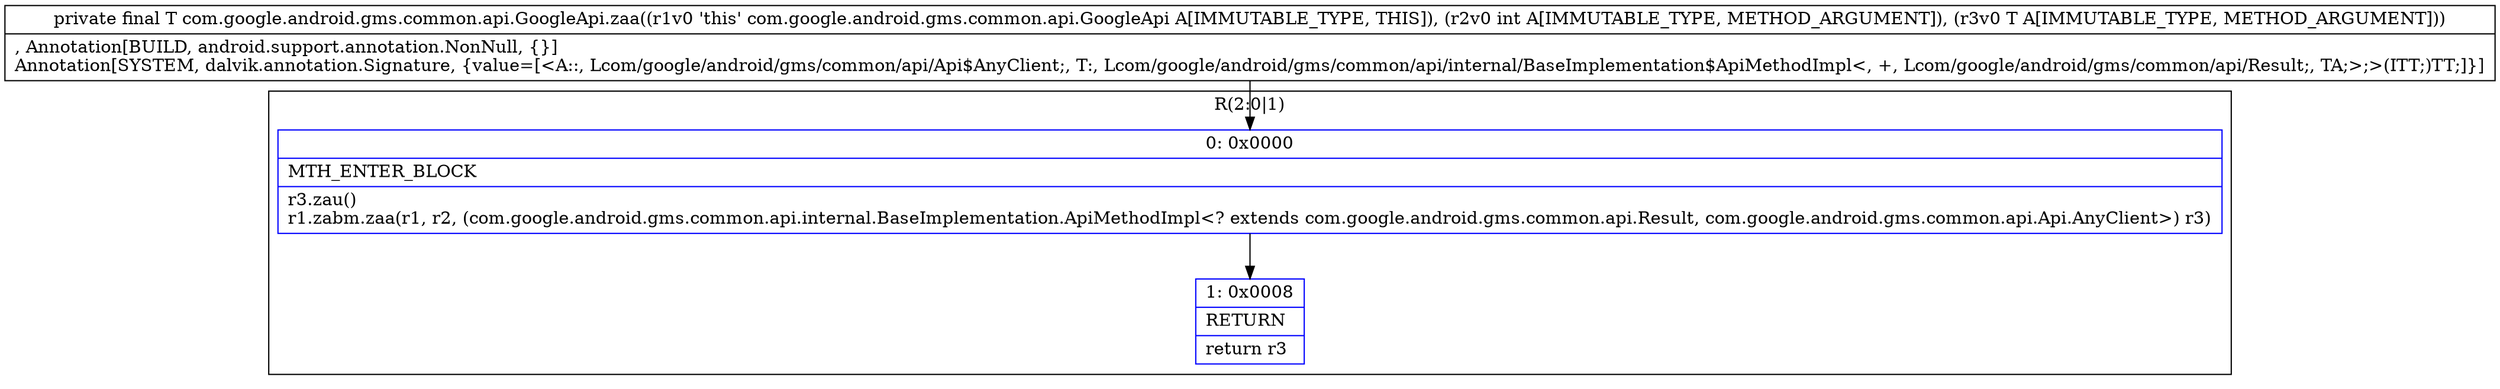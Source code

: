 digraph "CFG forcom.google.android.gms.common.api.GoogleApi.zaa(ILcom\/google\/android\/gms\/common\/api\/internal\/BaseImplementation$ApiMethodImpl;)Lcom\/google\/android\/gms\/common\/api\/internal\/BaseImplementation$ApiMethodImpl;" {
subgraph cluster_Region_397179528 {
label = "R(2:0|1)";
node [shape=record,color=blue];
Node_0 [shape=record,label="{0\:\ 0x0000|MTH_ENTER_BLOCK\l|r3.zau()\lr1.zabm.zaa(r1, r2, (com.google.android.gms.common.api.internal.BaseImplementation.ApiMethodImpl\<? extends com.google.android.gms.common.api.Result, com.google.android.gms.common.api.Api.AnyClient\>) r3)\l}"];
Node_1 [shape=record,label="{1\:\ 0x0008|RETURN\l|return r3\l}"];
}
MethodNode[shape=record,label="{private final T com.google.android.gms.common.api.GoogleApi.zaa((r1v0 'this' com.google.android.gms.common.api.GoogleApi A[IMMUTABLE_TYPE, THIS]), (r2v0 int A[IMMUTABLE_TYPE, METHOD_ARGUMENT]), (r3v0 T A[IMMUTABLE_TYPE, METHOD_ARGUMENT]))  | , Annotation[BUILD, android.support.annotation.NonNull, \{\}]\lAnnotation[SYSTEM, dalvik.annotation.Signature, \{value=[\<A::, Lcom\/google\/android\/gms\/common\/api\/Api$AnyClient;, T:, Lcom\/google\/android\/gms\/common\/api\/internal\/BaseImplementation$ApiMethodImpl\<, +, Lcom\/google\/android\/gms\/common\/api\/Result;, TA;\>;\>(ITT;)TT;]\}]\l}"];
MethodNode -> Node_0;
Node_0 -> Node_1;
}

